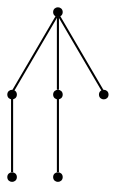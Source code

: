 graph {
  node [shape=point,comment="{\"directed\":false,\"doi\":\"10.1007/978-3-540-31843-9_43\",\"figure\":\"1 (1)\"}"]

  v0 [pos="333.99962186591574,1430.958334604899"]
  v1 [pos="306.61953011446224,1513.020865122477"]
  v2 [pos="273.6133902616279,1649.708334604899"]
  v3 [pos="237.2316287018532,1531.208324432373"]
  v4 [pos="337.3752634447674,1740.8333778381348"]
  v5 [pos="232.73079181050147,1421.8333244323728"]

  v3 -- v5 [id="-2",pos="237.2316287018532,1531.208324432373 232.73079181050147,1421.8333244323728 232.73079181050147,1421.8333244323728 232.73079181050147,1421.8333244323728"]
  v2 -- v4 [id="-3",pos="273.6133902616279,1649.708334604899 337.3752634447674,1740.8333778381348 337.3752634447674,1740.8333778381348 337.3752634447674,1740.8333778381348"]
  v2 -- v3 [id="-4",pos="273.6133902616279,1649.708334604899 237.2316287018532,1531.208324432373 237.2316287018532,1531.208324432373 237.2316287018532,1531.208324432373"]
  v2 -- v1 [id="-5",pos="273.6133902616279,1649.708334604899 306.61953011446224,1513.020865122477 306.61953011446224,1513.020865122477 306.61953011446224,1513.020865122477"]
  v1 -- v0 [id="-8",pos="306.61953011446224,1513.020865122477 333.99962186591574,1430.958334604899 333.99962186591574,1430.958334604899 333.99962186591574,1430.958334604899"]
}